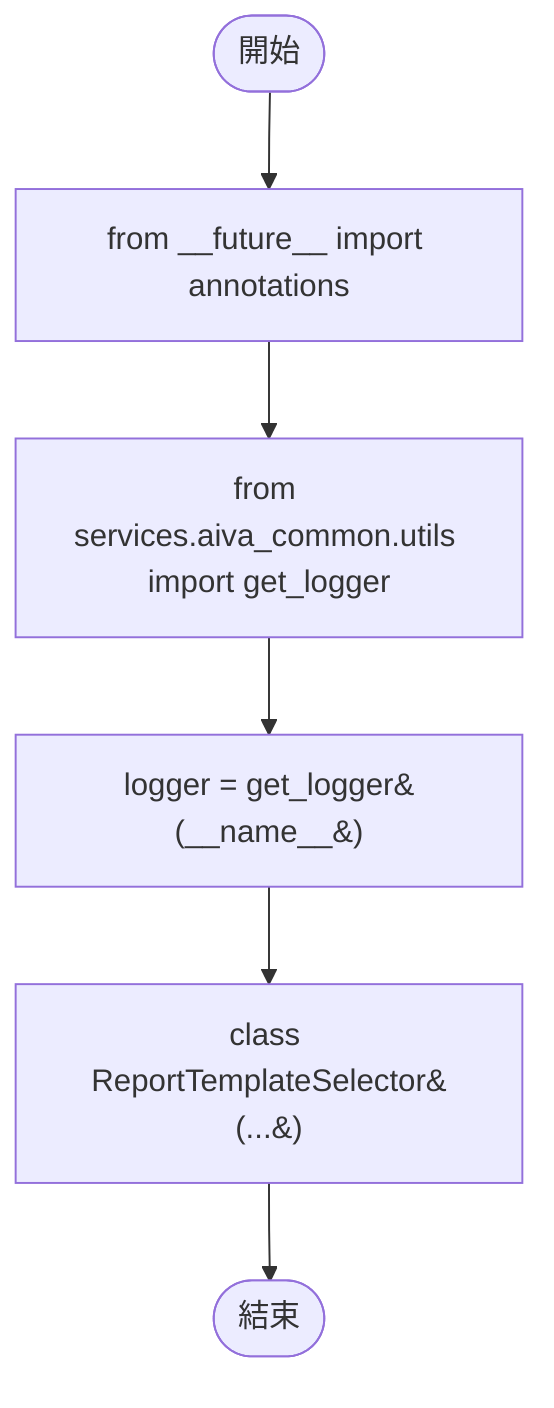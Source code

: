 flowchart TB
    n1([開始])
    n2([結束])
    n3[from __future__ import annotations]
    n4[from services.aiva_common.utils import get_logger]
    n5[logger = get_logger&#40;__name__&#41;]
    n6[class ReportTemplateSelector&#40;...&#41;]
    n1 --> n3
    n3 --> n4
    n4 --> n5
    n5 --> n6
    n6 --> n2